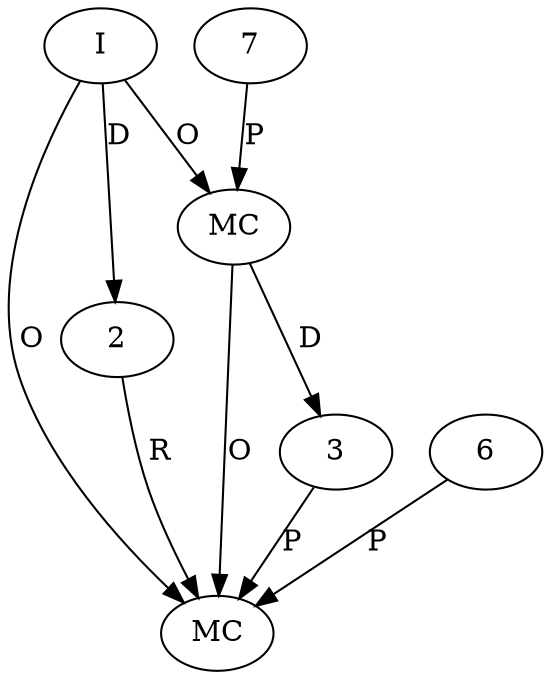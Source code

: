 digraph "AUG" {

  1 [ label="MC" s="addAnalyzer()" t="RepoIndex" l="475" ];
  2 [ t="RepoIndex" n="indexer" ];
  3 [ t="UNKNOWN" n="dummy_" ];
  4 [ label="MC" s="createFilter()" t="FrameworkUtil" l="475" ];
  5 [ label="I" t="RepoIndex" l="474" ];
  6 [ t="WibbleAnalyzer" n="dummy_" ];
  7 [ t="String" v="(location=*sion.jar)" ];
  2 -> 1 [ label="R" ];
  3 -> 1 [ label="P" ];
  4 -> 1 [ label="O" ];
  6 -> 1 [ label="P" ];
  5 -> 1 [ label="O" ];
  5 -> 2 [ label="D" ];
  4 -> 3 [ label="D" ];
  7 -> 4 [ label="P" ];
  5 -> 4 [ label="O" ];
}
